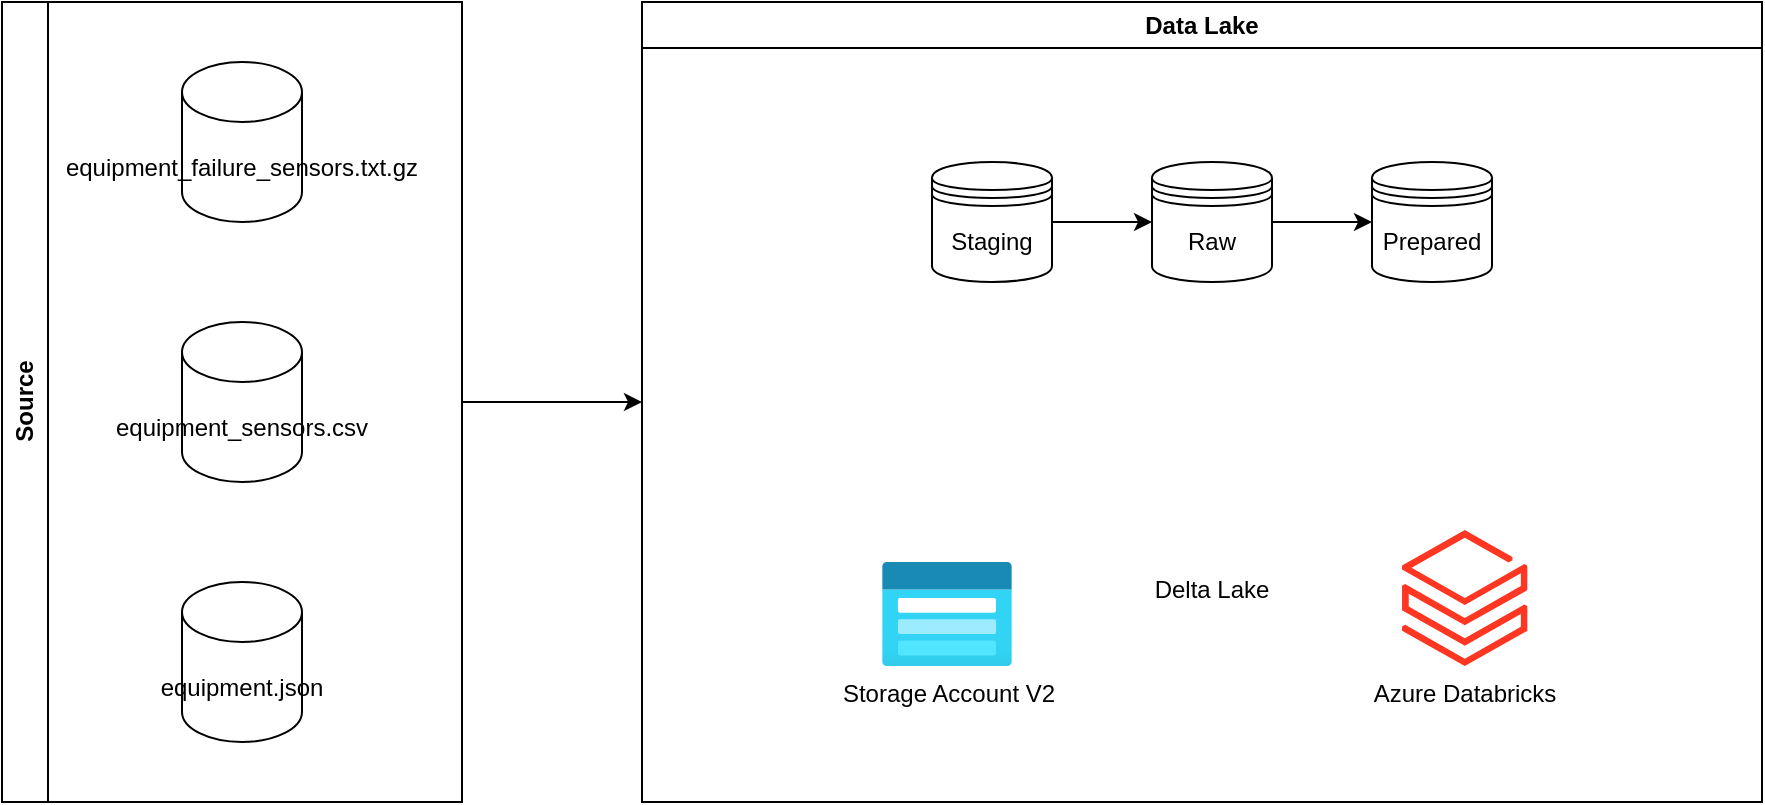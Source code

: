 <mxfile version="21.2.2" type="github">
  <diagram name="Página-1" id="0kEOZIYlHJwZ3SIHsoPB">
    <mxGraphModel dx="1432" dy="803" grid="1" gridSize="10" guides="1" tooltips="1" connect="1" arrows="1" fold="1" page="1" pageScale="1" pageWidth="827" pageHeight="1169" math="0" shadow="0">
      <root>
        <mxCell id="0" />
        <mxCell id="1" parent="0" />
        <mxCell id="3MVCzlnTl8XQ6zzWmxJz-19" style="edgeStyle=orthogonalEdgeStyle;rounded=0;orthogonalLoop=1;jettySize=auto;html=1;entryX=0;entryY=0.5;entryDx=0;entryDy=0;" edge="1" parent="1" source="3MVCzlnTl8XQ6zzWmxJz-1" target="3MVCzlnTl8XQ6zzWmxJz-6">
          <mxGeometry relative="1" as="geometry" />
        </mxCell>
        <mxCell id="3MVCzlnTl8XQ6zzWmxJz-1" value="&lt;div&gt;Source&lt;/div&gt;" style="swimlane;horizontal=0;whiteSpace=wrap;html=1;" vertex="1" parent="1">
          <mxGeometry x="80" y="170" width="230" height="400" as="geometry" />
        </mxCell>
        <mxCell id="3MVCzlnTl8XQ6zzWmxJz-2" value="equipment_failure_sensors.txt.gz" style="shape=cylinder3;whiteSpace=wrap;html=1;boundedLbl=1;backgroundOutline=1;size=15;" vertex="1" parent="3MVCzlnTl8XQ6zzWmxJz-1">
          <mxGeometry x="90" y="30" width="60" height="80" as="geometry" />
        </mxCell>
        <mxCell id="3MVCzlnTl8XQ6zzWmxJz-4" value="equipment_sensors.csv" style="shape=cylinder3;whiteSpace=wrap;html=1;boundedLbl=1;backgroundOutline=1;size=15;" vertex="1" parent="3MVCzlnTl8XQ6zzWmxJz-1">
          <mxGeometry x="90" y="160" width="60" height="80" as="geometry" />
        </mxCell>
        <mxCell id="3MVCzlnTl8XQ6zzWmxJz-5" value="equipment.json" style="shape=cylinder3;whiteSpace=wrap;html=1;boundedLbl=1;backgroundOutline=1;size=15;" vertex="1" parent="3MVCzlnTl8XQ6zzWmxJz-1">
          <mxGeometry x="90" y="290" width="60" height="80" as="geometry" />
        </mxCell>
        <UserObject label="Data Lake" id="3MVCzlnTl8XQ6zzWmxJz-6">
          <mxCell style="swimlane;whiteSpace=wrap;html=1;" vertex="1" parent="1">
            <mxGeometry x="400" y="170" width="560" height="400" as="geometry" />
          </mxCell>
        </UserObject>
        <mxCell id="3MVCzlnTl8XQ6zzWmxJz-14" style="edgeStyle=orthogonalEdgeStyle;rounded=0;orthogonalLoop=1;jettySize=auto;html=1;entryX=0;entryY=0.5;entryDx=0;entryDy=0;" edge="1" parent="3MVCzlnTl8XQ6zzWmxJz-6" source="3MVCzlnTl8XQ6zzWmxJz-8" target="3MVCzlnTl8XQ6zzWmxJz-9">
          <mxGeometry relative="1" as="geometry" />
        </mxCell>
        <mxCell id="3MVCzlnTl8XQ6zzWmxJz-8" value="Staging" style="shape=datastore;whiteSpace=wrap;html=1;" vertex="1" parent="3MVCzlnTl8XQ6zzWmxJz-6">
          <mxGeometry x="145" y="80" width="60" height="60" as="geometry" />
        </mxCell>
        <mxCell id="3MVCzlnTl8XQ6zzWmxJz-15" style="edgeStyle=orthogonalEdgeStyle;rounded=0;orthogonalLoop=1;jettySize=auto;html=1;entryX=0;entryY=0.5;entryDx=0;entryDy=0;" edge="1" parent="3MVCzlnTl8XQ6zzWmxJz-6" source="3MVCzlnTl8XQ6zzWmxJz-9" target="3MVCzlnTl8XQ6zzWmxJz-10">
          <mxGeometry relative="1" as="geometry" />
        </mxCell>
        <mxCell id="3MVCzlnTl8XQ6zzWmxJz-9" value="Raw" style="shape=datastore;whiteSpace=wrap;html=1;" vertex="1" parent="3MVCzlnTl8XQ6zzWmxJz-6">
          <mxGeometry x="255" y="80" width="60" height="60" as="geometry" />
        </mxCell>
        <mxCell id="3MVCzlnTl8XQ6zzWmxJz-10" value="Prepared" style="shape=datastore;whiteSpace=wrap;html=1;" vertex="1" parent="3MVCzlnTl8XQ6zzWmxJz-6">
          <mxGeometry x="365" y="80" width="60" height="60" as="geometry" />
        </mxCell>
        <mxCell id="3MVCzlnTl8XQ6zzWmxJz-11" value="Storage Account V2" style="image;aspect=fixed;html=1;points=[];align=center;fontSize=12;image=img/lib/azure2/storage/Storage_Accounts_Classic.svg;" vertex="1" parent="3MVCzlnTl8XQ6zzWmxJz-6">
          <mxGeometry x="120" y="280" width="65" height="52" as="geometry" />
        </mxCell>
        <mxCell id="3MVCzlnTl8XQ6zzWmxJz-12" value="Azure Databricks" style="image;aspect=fixed;html=1;points=[];align=center;fontSize=12;image=img/lib/azure2/analytics/Azure_Databricks.svg;" vertex="1" parent="3MVCzlnTl8XQ6zzWmxJz-6">
          <mxGeometry x="380" y="264" width="62.8" height="68" as="geometry" />
        </mxCell>
        <mxCell id="3MVCzlnTl8XQ6zzWmxJz-18" value="Delta Lake" style="shape=image;verticalLabelPosition=bottom;verticalAlign=top;imageAspect=0;image=https://artdraw.org/svg/images/free/25/2b/2b-25-delta-lake.svg" vertex="1" parent="3MVCzlnTl8XQ6zzWmxJz-6">
          <mxGeometry x="240" y="190" width="90" height="90" as="geometry" />
        </mxCell>
      </root>
    </mxGraphModel>
  </diagram>
</mxfile>
